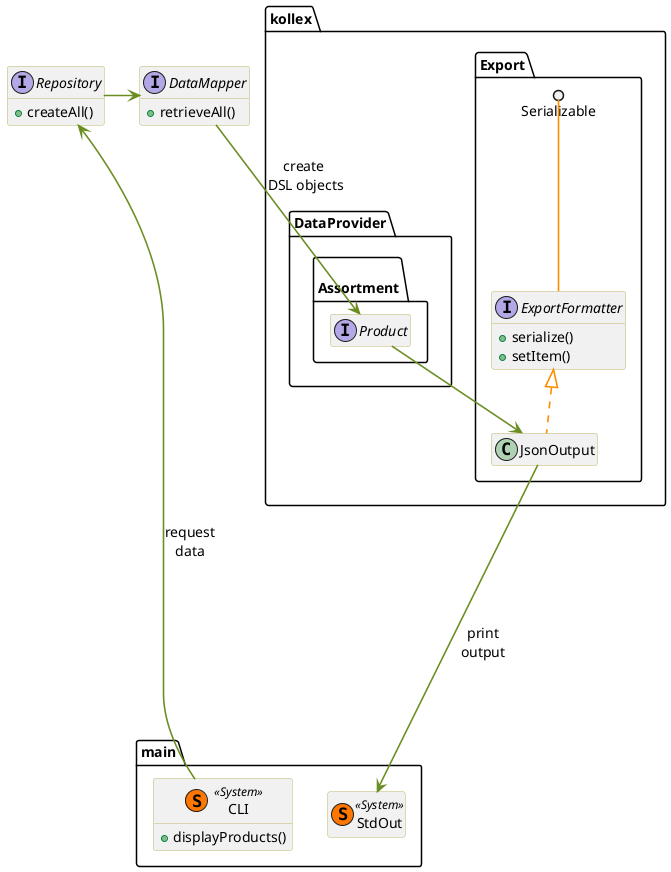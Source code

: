 @startuml
' skinparams begin
skinparam class {
	FontColor black
	FontSize 14
	FontName "Source Code Pro"
	BorderColor DarkKhaki
	ArrowColor DarkOrange
}

skinparam Arrow {
	FontSize 14
	FontName "Source Code Pro"
	Thickness 1.6
}
skinparam PackageFontName "Source Code Pro"
skinparam NoteBackgroundColor DarkKhaki
skinparam NoteBorderColor gray
' skinparams end

hide members


show DataMapper methods
show Repository methods


package main {
	class CLI << (S,#FF7700) System >> {
	     + displayProducts()
	}
	show CLI methods

	class StdOut << (S,#FF7700) System >>
}

interface DataMapper {
	+ retrieveAll()
}
interface Repository {
	+ createAll()
}


package "kollex.DataProvider.\nAssortment" {
    interface "Product" as ProviderProduct
}

package kollex.Export {
     interface ExportFormatter {
         + serialize()
         + setItem()
     }
      Serializable ()-- ExportFormatter
     class JsonOutput
     ExportFormatter <|.. JsonOutput
}
show ExportFormatter methods

CLI --[#6b8e23]> Repository : request\ndata
Repository -[#6b8e23]> DataMapper
DataMapper -[#6b8e23]-> ProviderProduct  : create \nDSL objects

ProviderProduct -[#6b8e23]-> JsonOutput

JsonOutput -[#6b8e23]---> StdOut : print\noutput


@enduml
